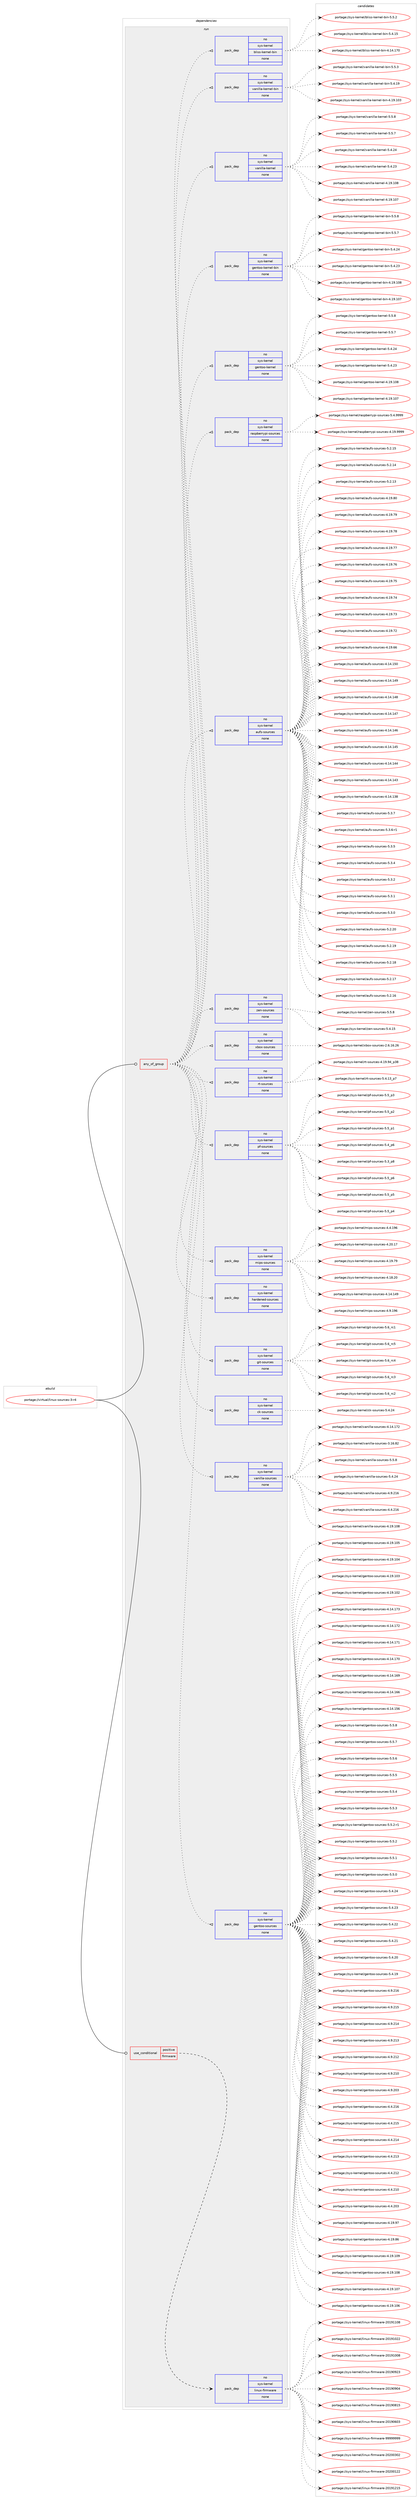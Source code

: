 digraph prolog {

# *************
# Graph options
# *************

newrank=true;
concentrate=true;
compound=true;
graph [rankdir=LR,fontname=Helvetica,fontsize=10,ranksep=1.5];#, ranksep=2.5, nodesep=0.2];
edge  [arrowhead=vee];
node  [fontname=Helvetica,fontsize=10];

# **********
# The ebuild
# **********

subgraph cluster_leftcol {
color=gray;
rank=same;
label=<<i>ebuild</i>>;
id [label="portage://virtual/linux-sources-3-r4", color=red, width=4, href="../virtual/linux-sources-3-r4.svg"];
}

# ****************
# The dependencies
# ****************

subgraph cluster_midcol {
color=gray;
label=<<i>dependencies</i>>;
subgraph cluster_compile {
fillcolor="#eeeeee";
style=filled;
label=<<i>compile</i>>;
}
subgraph cluster_compileandrun {
fillcolor="#eeeeee";
style=filled;
label=<<i>compile and run</i>>;
}
subgraph cluster_run {
fillcolor="#eeeeee";
style=filled;
label=<<i>run</i>>;
subgraph any502 {
dependency21063 [label=<<TABLE BORDER="0" CELLBORDER="1" CELLSPACING="0" CELLPADDING="4"><TR><TD CELLPADDING="10">any_of_group</TD></TR></TABLE>>, shape=none, color=red];subgraph pack17410 {
dependency21064 [label=<<TABLE BORDER="0" CELLBORDER="1" CELLSPACING="0" CELLPADDING="4" WIDTH="220"><TR><TD ROWSPAN="6" CELLPADDING="30">pack_dep</TD></TR><TR><TD WIDTH="110">no</TD></TR><TR><TD>sys-kernel</TD></TR><TR><TD>gentoo-sources</TD></TR><TR><TD>none</TD></TR><TR><TD></TD></TR></TABLE>>, shape=none, color=blue];
}
dependency21063:e -> dependency21064:w [weight=20,style="dotted",arrowhead="oinv"];
subgraph pack17411 {
dependency21065 [label=<<TABLE BORDER="0" CELLBORDER="1" CELLSPACING="0" CELLPADDING="4" WIDTH="220"><TR><TD ROWSPAN="6" CELLPADDING="30">pack_dep</TD></TR><TR><TD WIDTH="110">no</TD></TR><TR><TD>sys-kernel</TD></TR><TR><TD>vanilla-sources</TD></TR><TR><TD>none</TD></TR><TR><TD></TD></TR></TABLE>>, shape=none, color=blue];
}
dependency21063:e -> dependency21065:w [weight=20,style="dotted",arrowhead="oinv"];
subgraph pack17412 {
dependency21066 [label=<<TABLE BORDER="0" CELLBORDER="1" CELLSPACING="0" CELLPADDING="4" WIDTH="220"><TR><TD ROWSPAN="6" CELLPADDING="30">pack_dep</TD></TR><TR><TD WIDTH="110">no</TD></TR><TR><TD>sys-kernel</TD></TR><TR><TD>ck-sources</TD></TR><TR><TD>none</TD></TR><TR><TD></TD></TR></TABLE>>, shape=none, color=blue];
}
dependency21063:e -> dependency21066:w [weight=20,style="dotted",arrowhead="oinv"];
subgraph pack17413 {
dependency21067 [label=<<TABLE BORDER="0" CELLBORDER="1" CELLSPACING="0" CELLPADDING="4" WIDTH="220"><TR><TD ROWSPAN="6" CELLPADDING="30">pack_dep</TD></TR><TR><TD WIDTH="110">no</TD></TR><TR><TD>sys-kernel</TD></TR><TR><TD>git-sources</TD></TR><TR><TD>none</TD></TR><TR><TD></TD></TR></TABLE>>, shape=none, color=blue];
}
dependency21063:e -> dependency21067:w [weight=20,style="dotted",arrowhead="oinv"];
subgraph pack17414 {
dependency21068 [label=<<TABLE BORDER="0" CELLBORDER="1" CELLSPACING="0" CELLPADDING="4" WIDTH="220"><TR><TD ROWSPAN="6" CELLPADDING="30">pack_dep</TD></TR><TR><TD WIDTH="110">no</TD></TR><TR><TD>sys-kernel</TD></TR><TR><TD>hardened-sources</TD></TR><TR><TD>none</TD></TR><TR><TD></TD></TR></TABLE>>, shape=none, color=blue];
}
dependency21063:e -> dependency21068:w [weight=20,style="dotted",arrowhead="oinv"];
subgraph pack17415 {
dependency21069 [label=<<TABLE BORDER="0" CELLBORDER="1" CELLSPACING="0" CELLPADDING="4" WIDTH="220"><TR><TD ROWSPAN="6" CELLPADDING="30">pack_dep</TD></TR><TR><TD WIDTH="110">no</TD></TR><TR><TD>sys-kernel</TD></TR><TR><TD>mips-sources</TD></TR><TR><TD>none</TD></TR><TR><TD></TD></TR></TABLE>>, shape=none, color=blue];
}
dependency21063:e -> dependency21069:w [weight=20,style="dotted",arrowhead="oinv"];
subgraph pack17416 {
dependency21070 [label=<<TABLE BORDER="0" CELLBORDER="1" CELLSPACING="0" CELLPADDING="4" WIDTH="220"><TR><TD ROWSPAN="6" CELLPADDING="30">pack_dep</TD></TR><TR><TD WIDTH="110">no</TD></TR><TR><TD>sys-kernel</TD></TR><TR><TD>pf-sources</TD></TR><TR><TD>none</TD></TR><TR><TD></TD></TR></TABLE>>, shape=none, color=blue];
}
dependency21063:e -> dependency21070:w [weight=20,style="dotted",arrowhead="oinv"];
subgraph pack17417 {
dependency21071 [label=<<TABLE BORDER="0" CELLBORDER="1" CELLSPACING="0" CELLPADDING="4" WIDTH="220"><TR><TD ROWSPAN="6" CELLPADDING="30">pack_dep</TD></TR><TR><TD WIDTH="110">no</TD></TR><TR><TD>sys-kernel</TD></TR><TR><TD>rt-sources</TD></TR><TR><TD>none</TD></TR><TR><TD></TD></TR></TABLE>>, shape=none, color=blue];
}
dependency21063:e -> dependency21071:w [weight=20,style="dotted",arrowhead="oinv"];
subgraph pack17418 {
dependency21072 [label=<<TABLE BORDER="0" CELLBORDER="1" CELLSPACING="0" CELLPADDING="4" WIDTH="220"><TR><TD ROWSPAN="6" CELLPADDING="30">pack_dep</TD></TR><TR><TD WIDTH="110">no</TD></TR><TR><TD>sys-kernel</TD></TR><TR><TD>xbox-sources</TD></TR><TR><TD>none</TD></TR><TR><TD></TD></TR></TABLE>>, shape=none, color=blue];
}
dependency21063:e -> dependency21072:w [weight=20,style="dotted",arrowhead="oinv"];
subgraph pack17419 {
dependency21073 [label=<<TABLE BORDER="0" CELLBORDER="1" CELLSPACING="0" CELLPADDING="4" WIDTH="220"><TR><TD ROWSPAN="6" CELLPADDING="30">pack_dep</TD></TR><TR><TD WIDTH="110">no</TD></TR><TR><TD>sys-kernel</TD></TR><TR><TD>zen-sources</TD></TR><TR><TD>none</TD></TR><TR><TD></TD></TR></TABLE>>, shape=none, color=blue];
}
dependency21063:e -> dependency21073:w [weight=20,style="dotted",arrowhead="oinv"];
subgraph pack17420 {
dependency21074 [label=<<TABLE BORDER="0" CELLBORDER="1" CELLSPACING="0" CELLPADDING="4" WIDTH="220"><TR><TD ROWSPAN="6" CELLPADDING="30">pack_dep</TD></TR><TR><TD WIDTH="110">no</TD></TR><TR><TD>sys-kernel</TD></TR><TR><TD>aufs-sources</TD></TR><TR><TD>none</TD></TR><TR><TD></TD></TR></TABLE>>, shape=none, color=blue];
}
dependency21063:e -> dependency21074:w [weight=20,style="dotted",arrowhead="oinv"];
subgraph pack17421 {
dependency21075 [label=<<TABLE BORDER="0" CELLBORDER="1" CELLSPACING="0" CELLPADDING="4" WIDTH="220"><TR><TD ROWSPAN="6" CELLPADDING="30">pack_dep</TD></TR><TR><TD WIDTH="110">no</TD></TR><TR><TD>sys-kernel</TD></TR><TR><TD>raspberrypi-sources</TD></TR><TR><TD>none</TD></TR><TR><TD></TD></TR></TABLE>>, shape=none, color=blue];
}
dependency21063:e -> dependency21075:w [weight=20,style="dotted",arrowhead="oinv"];
subgraph pack17422 {
dependency21076 [label=<<TABLE BORDER="0" CELLBORDER="1" CELLSPACING="0" CELLPADDING="4" WIDTH="220"><TR><TD ROWSPAN="6" CELLPADDING="30">pack_dep</TD></TR><TR><TD WIDTH="110">no</TD></TR><TR><TD>sys-kernel</TD></TR><TR><TD>gentoo-kernel</TD></TR><TR><TD>none</TD></TR><TR><TD></TD></TR></TABLE>>, shape=none, color=blue];
}
dependency21063:e -> dependency21076:w [weight=20,style="dotted",arrowhead="oinv"];
subgraph pack17423 {
dependency21077 [label=<<TABLE BORDER="0" CELLBORDER="1" CELLSPACING="0" CELLPADDING="4" WIDTH="220"><TR><TD ROWSPAN="6" CELLPADDING="30">pack_dep</TD></TR><TR><TD WIDTH="110">no</TD></TR><TR><TD>sys-kernel</TD></TR><TR><TD>gentoo-kernel-bin</TD></TR><TR><TD>none</TD></TR><TR><TD></TD></TR></TABLE>>, shape=none, color=blue];
}
dependency21063:e -> dependency21077:w [weight=20,style="dotted",arrowhead="oinv"];
subgraph pack17424 {
dependency21078 [label=<<TABLE BORDER="0" CELLBORDER="1" CELLSPACING="0" CELLPADDING="4" WIDTH="220"><TR><TD ROWSPAN="6" CELLPADDING="30">pack_dep</TD></TR><TR><TD WIDTH="110">no</TD></TR><TR><TD>sys-kernel</TD></TR><TR><TD>vanilla-kernel</TD></TR><TR><TD>none</TD></TR><TR><TD></TD></TR></TABLE>>, shape=none, color=blue];
}
dependency21063:e -> dependency21078:w [weight=20,style="dotted",arrowhead="oinv"];
subgraph pack17425 {
dependency21079 [label=<<TABLE BORDER="0" CELLBORDER="1" CELLSPACING="0" CELLPADDING="4" WIDTH="220"><TR><TD ROWSPAN="6" CELLPADDING="30">pack_dep</TD></TR><TR><TD WIDTH="110">no</TD></TR><TR><TD>sys-kernel</TD></TR><TR><TD>vanilla-kernel-bin</TD></TR><TR><TD>none</TD></TR><TR><TD></TD></TR></TABLE>>, shape=none, color=blue];
}
dependency21063:e -> dependency21079:w [weight=20,style="dotted",arrowhead="oinv"];
subgraph pack17426 {
dependency21080 [label=<<TABLE BORDER="0" CELLBORDER="1" CELLSPACING="0" CELLPADDING="4" WIDTH="220"><TR><TD ROWSPAN="6" CELLPADDING="30">pack_dep</TD></TR><TR><TD WIDTH="110">no</TD></TR><TR><TD>sys-kernel</TD></TR><TR><TD>bliss-kernel-bin</TD></TR><TR><TD>none</TD></TR><TR><TD></TD></TR></TABLE>>, shape=none, color=blue];
}
dependency21063:e -> dependency21080:w [weight=20,style="dotted",arrowhead="oinv"];
}
id:e -> dependency21063:w [weight=20,style="solid",arrowhead="odot"];
subgraph cond3141 {
dependency21081 [label=<<TABLE BORDER="0" CELLBORDER="1" CELLSPACING="0" CELLPADDING="4"><TR><TD ROWSPAN="3" CELLPADDING="10">use_conditional</TD></TR><TR><TD>positive</TD></TR><TR><TD>firmware</TD></TR></TABLE>>, shape=none, color=red];
subgraph pack17427 {
dependency21082 [label=<<TABLE BORDER="0" CELLBORDER="1" CELLSPACING="0" CELLPADDING="4" WIDTH="220"><TR><TD ROWSPAN="6" CELLPADDING="30">pack_dep</TD></TR><TR><TD WIDTH="110">no</TD></TR><TR><TD>sys-kernel</TD></TR><TR><TD>linux-firmware</TD></TR><TR><TD>none</TD></TR><TR><TD></TD></TR></TABLE>>, shape=none, color=blue];
}
dependency21081:e -> dependency21082:w [weight=20,style="dashed",arrowhead="vee"];
}
id:e -> dependency21081:w [weight=20,style="solid",arrowhead="odot"];
}
}

# **************
# The candidates
# **************

subgraph cluster_choices {
rank=same;
color=gray;
label=<<i>candidates</i>>;

subgraph choice17410 {
color=black;
nodesep=1;
choice11512111545107101114110101108471031011101161111114511511111711499101115455346534656 [label="portage://sys-kernel/gentoo-sources-5.5.8", color=red, width=4,href="../sys-kernel/gentoo-sources-5.5.8.svg"];
choice11512111545107101114110101108471031011101161111114511511111711499101115455346534655 [label="portage://sys-kernel/gentoo-sources-5.5.7", color=red, width=4,href="../sys-kernel/gentoo-sources-5.5.7.svg"];
choice11512111545107101114110101108471031011101161111114511511111711499101115455346534654 [label="portage://sys-kernel/gentoo-sources-5.5.6", color=red, width=4,href="../sys-kernel/gentoo-sources-5.5.6.svg"];
choice11512111545107101114110101108471031011101161111114511511111711499101115455346534653 [label="portage://sys-kernel/gentoo-sources-5.5.5", color=red, width=4,href="../sys-kernel/gentoo-sources-5.5.5.svg"];
choice11512111545107101114110101108471031011101161111114511511111711499101115455346534652 [label="portage://sys-kernel/gentoo-sources-5.5.4", color=red, width=4,href="../sys-kernel/gentoo-sources-5.5.4.svg"];
choice11512111545107101114110101108471031011101161111114511511111711499101115455346534651 [label="portage://sys-kernel/gentoo-sources-5.5.3", color=red, width=4,href="../sys-kernel/gentoo-sources-5.5.3.svg"];
choice115121115451071011141101011084710310111011611111145115111117114991011154553465346504511449 [label="portage://sys-kernel/gentoo-sources-5.5.2-r1", color=red, width=4,href="../sys-kernel/gentoo-sources-5.5.2-r1.svg"];
choice11512111545107101114110101108471031011101161111114511511111711499101115455346534650 [label="portage://sys-kernel/gentoo-sources-5.5.2", color=red, width=4,href="../sys-kernel/gentoo-sources-5.5.2.svg"];
choice11512111545107101114110101108471031011101161111114511511111711499101115455346534649 [label="portage://sys-kernel/gentoo-sources-5.5.1", color=red, width=4,href="../sys-kernel/gentoo-sources-5.5.1.svg"];
choice11512111545107101114110101108471031011101161111114511511111711499101115455346534648 [label="portage://sys-kernel/gentoo-sources-5.5.0", color=red, width=4,href="../sys-kernel/gentoo-sources-5.5.0.svg"];
choice1151211154510710111411010110847103101110116111111451151111171149910111545534652465052 [label="portage://sys-kernel/gentoo-sources-5.4.24", color=red, width=4,href="../sys-kernel/gentoo-sources-5.4.24.svg"];
choice1151211154510710111411010110847103101110116111111451151111171149910111545534652465051 [label="portage://sys-kernel/gentoo-sources-5.4.23", color=red, width=4,href="../sys-kernel/gentoo-sources-5.4.23.svg"];
choice1151211154510710111411010110847103101110116111111451151111171149910111545534652465050 [label="portage://sys-kernel/gentoo-sources-5.4.22", color=red, width=4,href="../sys-kernel/gentoo-sources-5.4.22.svg"];
choice1151211154510710111411010110847103101110116111111451151111171149910111545534652465049 [label="portage://sys-kernel/gentoo-sources-5.4.21", color=red, width=4,href="../sys-kernel/gentoo-sources-5.4.21.svg"];
choice1151211154510710111411010110847103101110116111111451151111171149910111545534652465048 [label="portage://sys-kernel/gentoo-sources-5.4.20", color=red, width=4,href="../sys-kernel/gentoo-sources-5.4.20.svg"];
choice1151211154510710111411010110847103101110116111111451151111171149910111545534652464957 [label="portage://sys-kernel/gentoo-sources-5.4.19", color=red, width=4,href="../sys-kernel/gentoo-sources-5.4.19.svg"];
choice115121115451071011141101011084710310111011611111145115111117114991011154552465746504954 [label="portage://sys-kernel/gentoo-sources-4.9.216", color=red, width=4,href="../sys-kernel/gentoo-sources-4.9.216.svg"];
choice115121115451071011141101011084710310111011611111145115111117114991011154552465746504953 [label="portage://sys-kernel/gentoo-sources-4.9.215", color=red, width=4,href="../sys-kernel/gentoo-sources-4.9.215.svg"];
choice115121115451071011141101011084710310111011611111145115111117114991011154552465746504952 [label="portage://sys-kernel/gentoo-sources-4.9.214", color=red, width=4,href="../sys-kernel/gentoo-sources-4.9.214.svg"];
choice115121115451071011141101011084710310111011611111145115111117114991011154552465746504951 [label="portage://sys-kernel/gentoo-sources-4.9.213", color=red, width=4,href="../sys-kernel/gentoo-sources-4.9.213.svg"];
choice115121115451071011141101011084710310111011611111145115111117114991011154552465746504950 [label="portage://sys-kernel/gentoo-sources-4.9.212", color=red, width=4,href="../sys-kernel/gentoo-sources-4.9.212.svg"];
choice115121115451071011141101011084710310111011611111145115111117114991011154552465746504948 [label="portage://sys-kernel/gentoo-sources-4.9.210", color=red, width=4,href="../sys-kernel/gentoo-sources-4.9.210.svg"];
choice115121115451071011141101011084710310111011611111145115111117114991011154552465746504851 [label="portage://sys-kernel/gentoo-sources-4.9.203", color=red, width=4,href="../sys-kernel/gentoo-sources-4.9.203.svg"];
choice115121115451071011141101011084710310111011611111145115111117114991011154552465246504954 [label="portage://sys-kernel/gentoo-sources-4.4.216", color=red, width=4,href="../sys-kernel/gentoo-sources-4.4.216.svg"];
choice115121115451071011141101011084710310111011611111145115111117114991011154552465246504953 [label="portage://sys-kernel/gentoo-sources-4.4.215", color=red, width=4,href="../sys-kernel/gentoo-sources-4.4.215.svg"];
choice115121115451071011141101011084710310111011611111145115111117114991011154552465246504952 [label="portage://sys-kernel/gentoo-sources-4.4.214", color=red, width=4,href="../sys-kernel/gentoo-sources-4.4.214.svg"];
choice115121115451071011141101011084710310111011611111145115111117114991011154552465246504951 [label="portage://sys-kernel/gentoo-sources-4.4.213", color=red, width=4,href="../sys-kernel/gentoo-sources-4.4.213.svg"];
choice115121115451071011141101011084710310111011611111145115111117114991011154552465246504950 [label="portage://sys-kernel/gentoo-sources-4.4.212", color=red, width=4,href="../sys-kernel/gentoo-sources-4.4.212.svg"];
choice115121115451071011141101011084710310111011611111145115111117114991011154552465246504948 [label="portage://sys-kernel/gentoo-sources-4.4.210", color=red, width=4,href="../sys-kernel/gentoo-sources-4.4.210.svg"];
choice115121115451071011141101011084710310111011611111145115111117114991011154552465246504851 [label="portage://sys-kernel/gentoo-sources-4.4.203", color=red, width=4,href="../sys-kernel/gentoo-sources-4.4.203.svg"];
choice115121115451071011141101011084710310111011611111145115111117114991011154552464957465755 [label="portage://sys-kernel/gentoo-sources-4.19.97", color=red, width=4,href="../sys-kernel/gentoo-sources-4.19.97.svg"];
choice115121115451071011141101011084710310111011611111145115111117114991011154552464957465654 [label="portage://sys-kernel/gentoo-sources-4.19.86", color=red, width=4,href="../sys-kernel/gentoo-sources-4.19.86.svg"];
choice11512111545107101114110101108471031011101161111114511511111711499101115455246495746494857 [label="portage://sys-kernel/gentoo-sources-4.19.109", color=red, width=4,href="../sys-kernel/gentoo-sources-4.19.109.svg"];
choice11512111545107101114110101108471031011101161111114511511111711499101115455246495746494856 [label="portage://sys-kernel/gentoo-sources-4.19.108", color=red, width=4,href="../sys-kernel/gentoo-sources-4.19.108.svg"];
choice11512111545107101114110101108471031011101161111114511511111711499101115455246495746494855 [label="portage://sys-kernel/gentoo-sources-4.19.107", color=red, width=4,href="../sys-kernel/gentoo-sources-4.19.107.svg"];
choice11512111545107101114110101108471031011101161111114511511111711499101115455246495746494854 [label="portage://sys-kernel/gentoo-sources-4.19.106", color=red, width=4,href="../sys-kernel/gentoo-sources-4.19.106.svg"];
choice11512111545107101114110101108471031011101161111114511511111711499101115455246495746494853 [label="portage://sys-kernel/gentoo-sources-4.19.105", color=red, width=4,href="../sys-kernel/gentoo-sources-4.19.105.svg"];
choice11512111545107101114110101108471031011101161111114511511111711499101115455246495746494852 [label="portage://sys-kernel/gentoo-sources-4.19.104", color=red, width=4,href="../sys-kernel/gentoo-sources-4.19.104.svg"];
choice11512111545107101114110101108471031011101161111114511511111711499101115455246495746494851 [label="portage://sys-kernel/gentoo-sources-4.19.103", color=red, width=4,href="../sys-kernel/gentoo-sources-4.19.103.svg"];
choice11512111545107101114110101108471031011101161111114511511111711499101115455246495746494850 [label="portage://sys-kernel/gentoo-sources-4.19.102", color=red, width=4,href="../sys-kernel/gentoo-sources-4.19.102.svg"];
choice11512111545107101114110101108471031011101161111114511511111711499101115455246495246495551 [label="portage://sys-kernel/gentoo-sources-4.14.173", color=red, width=4,href="../sys-kernel/gentoo-sources-4.14.173.svg"];
choice11512111545107101114110101108471031011101161111114511511111711499101115455246495246495550 [label="portage://sys-kernel/gentoo-sources-4.14.172", color=red, width=4,href="../sys-kernel/gentoo-sources-4.14.172.svg"];
choice11512111545107101114110101108471031011101161111114511511111711499101115455246495246495549 [label="portage://sys-kernel/gentoo-sources-4.14.171", color=red, width=4,href="../sys-kernel/gentoo-sources-4.14.171.svg"];
choice11512111545107101114110101108471031011101161111114511511111711499101115455246495246495548 [label="portage://sys-kernel/gentoo-sources-4.14.170", color=red, width=4,href="../sys-kernel/gentoo-sources-4.14.170.svg"];
choice11512111545107101114110101108471031011101161111114511511111711499101115455246495246495457 [label="portage://sys-kernel/gentoo-sources-4.14.169", color=red, width=4,href="../sys-kernel/gentoo-sources-4.14.169.svg"];
choice11512111545107101114110101108471031011101161111114511511111711499101115455246495246495454 [label="portage://sys-kernel/gentoo-sources-4.14.166", color=red, width=4,href="../sys-kernel/gentoo-sources-4.14.166.svg"];
choice11512111545107101114110101108471031011101161111114511511111711499101115455246495246495354 [label="portage://sys-kernel/gentoo-sources-4.14.156", color=red, width=4,href="../sys-kernel/gentoo-sources-4.14.156.svg"];
dependency21064:e -> choice11512111545107101114110101108471031011101161111114511511111711499101115455346534656:w [style=dotted,weight="100"];
dependency21064:e -> choice11512111545107101114110101108471031011101161111114511511111711499101115455346534655:w [style=dotted,weight="100"];
dependency21064:e -> choice11512111545107101114110101108471031011101161111114511511111711499101115455346534654:w [style=dotted,weight="100"];
dependency21064:e -> choice11512111545107101114110101108471031011101161111114511511111711499101115455346534653:w [style=dotted,weight="100"];
dependency21064:e -> choice11512111545107101114110101108471031011101161111114511511111711499101115455346534652:w [style=dotted,weight="100"];
dependency21064:e -> choice11512111545107101114110101108471031011101161111114511511111711499101115455346534651:w [style=dotted,weight="100"];
dependency21064:e -> choice115121115451071011141101011084710310111011611111145115111117114991011154553465346504511449:w [style=dotted,weight="100"];
dependency21064:e -> choice11512111545107101114110101108471031011101161111114511511111711499101115455346534650:w [style=dotted,weight="100"];
dependency21064:e -> choice11512111545107101114110101108471031011101161111114511511111711499101115455346534649:w [style=dotted,weight="100"];
dependency21064:e -> choice11512111545107101114110101108471031011101161111114511511111711499101115455346534648:w [style=dotted,weight="100"];
dependency21064:e -> choice1151211154510710111411010110847103101110116111111451151111171149910111545534652465052:w [style=dotted,weight="100"];
dependency21064:e -> choice1151211154510710111411010110847103101110116111111451151111171149910111545534652465051:w [style=dotted,weight="100"];
dependency21064:e -> choice1151211154510710111411010110847103101110116111111451151111171149910111545534652465050:w [style=dotted,weight="100"];
dependency21064:e -> choice1151211154510710111411010110847103101110116111111451151111171149910111545534652465049:w [style=dotted,weight="100"];
dependency21064:e -> choice1151211154510710111411010110847103101110116111111451151111171149910111545534652465048:w [style=dotted,weight="100"];
dependency21064:e -> choice1151211154510710111411010110847103101110116111111451151111171149910111545534652464957:w [style=dotted,weight="100"];
dependency21064:e -> choice115121115451071011141101011084710310111011611111145115111117114991011154552465746504954:w [style=dotted,weight="100"];
dependency21064:e -> choice115121115451071011141101011084710310111011611111145115111117114991011154552465746504953:w [style=dotted,weight="100"];
dependency21064:e -> choice115121115451071011141101011084710310111011611111145115111117114991011154552465746504952:w [style=dotted,weight="100"];
dependency21064:e -> choice115121115451071011141101011084710310111011611111145115111117114991011154552465746504951:w [style=dotted,weight="100"];
dependency21064:e -> choice115121115451071011141101011084710310111011611111145115111117114991011154552465746504950:w [style=dotted,weight="100"];
dependency21064:e -> choice115121115451071011141101011084710310111011611111145115111117114991011154552465746504948:w [style=dotted,weight="100"];
dependency21064:e -> choice115121115451071011141101011084710310111011611111145115111117114991011154552465746504851:w [style=dotted,weight="100"];
dependency21064:e -> choice115121115451071011141101011084710310111011611111145115111117114991011154552465246504954:w [style=dotted,weight="100"];
dependency21064:e -> choice115121115451071011141101011084710310111011611111145115111117114991011154552465246504953:w [style=dotted,weight="100"];
dependency21064:e -> choice115121115451071011141101011084710310111011611111145115111117114991011154552465246504952:w [style=dotted,weight="100"];
dependency21064:e -> choice115121115451071011141101011084710310111011611111145115111117114991011154552465246504951:w [style=dotted,weight="100"];
dependency21064:e -> choice115121115451071011141101011084710310111011611111145115111117114991011154552465246504950:w [style=dotted,weight="100"];
dependency21064:e -> choice115121115451071011141101011084710310111011611111145115111117114991011154552465246504948:w [style=dotted,weight="100"];
dependency21064:e -> choice115121115451071011141101011084710310111011611111145115111117114991011154552465246504851:w [style=dotted,weight="100"];
dependency21064:e -> choice115121115451071011141101011084710310111011611111145115111117114991011154552464957465755:w [style=dotted,weight="100"];
dependency21064:e -> choice115121115451071011141101011084710310111011611111145115111117114991011154552464957465654:w [style=dotted,weight="100"];
dependency21064:e -> choice11512111545107101114110101108471031011101161111114511511111711499101115455246495746494857:w [style=dotted,weight="100"];
dependency21064:e -> choice11512111545107101114110101108471031011101161111114511511111711499101115455246495746494856:w [style=dotted,weight="100"];
dependency21064:e -> choice11512111545107101114110101108471031011101161111114511511111711499101115455246495746494855:w [style=dotted,weight="100"];
dependency21064:e -> choice11512111545107101114110101108471031011101161111114511511111711499101115455246495746494854:w [style=dotted,weight="100"];
dependency21064:e -> choice11512111545107101114110101108471031011101161111114511511111711499101115455246495746494853:w [style=dotted,weight="100"];
dependency21064:e -> choice11512111545107101114110101108471031011101161111114511511111711499101115455246495746494852:w [style=dotted,weight="100"];
dependency21064:e -> choice11512111545107101114110101108471031011101161111114511511111711499101115455246495746494851:w [style=dotted,weight="100"];
dependency21064:e -> choice11512111545107101114110101108471031011101161111114511511111711499101115455246495746494850:w [style=dotted,weight="100"];
dependency21064:e -> choice11512111545107101114110101108471031011101161111114511511111711499101115455246495246495551:w [style=dotted,weight="100"];
dependency21064:e -> choice11512111545107101114110101108471031011101161111114511511111711499101115455246495246495550:w [style=dotted,weight="100"];
dependency21064:e -> choice11512111545107101114110101108471031011101161111114511511111711499101115455246495246495549:w [style=dotted,weight="100"];
dependency21064:e -> choice11512111545107101114110101108471031011101161111114511511111711499101115455246495246495548:w [style=dotted,weight="100"];
dependency21064:e -> choice11512111545107101114110101108471031011101161111114511511111711499101115455246495246495457:w [style=dotted,weight="100"];
dependency21064:e -> choice11512111545107101114110101108471031011101161111114511511111711499101115455246495246495454:w [style=dotted,weight="100"];
dependency21064:e -> choice11512111545107101114110101108471031011101161111114511511111711499101115455246495246495354:w [style=dotted,weight="100"];
}
subgraph choice17411 {
color=black;
nodesep=1;
choice115121115451071011141101011084711897110105108108974511511111711499101115455346534656 [label="portage://sys-kernel/vanilla-sources-5.5.8", color=red, width=4,href="../sys-kernel/vanilla-sources-5.5.8.svg"];
choice11512111545107101114110101108471189711010510810897451151111171149910111545534652465052 [label="portage://sys-kernel/vanilla-sources-5.4.24", color=red, width=4,href="../sys-kernel/vanilla-sources-5.4.24.svg"];
choice1151211154510710111411010110847118971101051081089745115111117114991011154552465746504954 [label="portage://sys-kernel/vanilla-sources-4.9.216", color=red, width=4,href="../sys-kernel/vanilla-sources-4.9.216.svg"];
choice1151211154510710111411010110847118971101051081089745115111117114991011154552465246504954 [label="portage://sys-kernel/vanilla-sources-4.4.216", color=red, width=4,href="../sys-kernel/vanilla-sources-4.4.216.svg"];
choice115121115451071011141101011084711897110105108108974511511111711499101115455246495746494856 [label="portage://sys-kernel/vanilla-sources-4.19.108", color=red, width=4,href="../sys-kernel/vanilla-sources-4.19.108.svg"];
choice115121115451071011141101011084711897110105108108974511511111711499101115455246495246495550 [label="portage://sys-kernel/vanilla-sources-4.14.172", color=red, width=4,href="../sys-kernel/vanilla-sources-4.14.172.svg"];
choice1151211154510710111411010110847118971101051081089745115111117114991011154551464954465650 [label="portage://sys-kernel/vanilla-sources-3.16.82", color=red, width=4,href="../sys-kernel/vanilla-sources-3.16.82.svg"];
dependency21065:e -> choice115121115451071011141101011084711897110105108108974511511111711499101115455346534656:w [style=dotted,weight="100"];
dependency21065:e -> choice11512111545107101114110101108471189711010510810897451151111171149910111545534652465052:w [style=dotted,weight="100"];
dependency21065:e -> choice1151211154510710111411010110847118971101051081089745115111117114991011154552465746504954:w [style=dotted,weight="100"];
dependency21065:e -> choice1151211154510710111411010110847118971101051081089745115111117114991011154552465246504954:w [style=dotted,weight="100"];
dependency21065:e -> choice115121115451071011141101011084711897110105108108974511511111711499101115455246495746494856:w [style=dotted,weight="100"];
dependency21065:e -> choice115121115451071011141101011084711897110105108108974511511111711499101115455246495246495550:w [style=dotted,weight="100"];
dependency21065:e -> choice1151211154510710111411010110847118971101051081089745115111117114991011154551464954465650:w [style=dotted,weight="100"];
}
subgraph choice17412 {
color=black;
nodesep=1;
choice115121115451071011141101011084799107451151111171149910111545534652465052 [label="portage://sys-kernel/ck-sources-5.4.24", color=red, width=4,href="../sys-kernel/ck-sources-5.4.24.svg"];
dependency21066:e -> choice115121115451071011141101011084799107451151111171149910111545534652465052:w [style=dotted,weight="100"];
}
subgraph choice17413 {
color=black;
nodesep=1;
choice1151211154510710111411010110847103105116451151111171149910111545534654951149953 [label="portage://sys-kernel/git-sources-5.6_rc5", color=red, width=4,href="../sys-kernel/git-sources-5.6_rc5.svg"];
choice1151211154510710111411010110847103105116451151111171149910111545534654951149952 [label="portage://sys-kernel/git-sources-5.6_rc4", color=red, width=4,href="../sys-kernel/git-sources-5.6_rc4.svg"];
choice1151211154510710111411010110847103105116451151111171149910111545534654951149951 [label="portage://sys-kernel/git-sources-5.6_rc3", color=red, width=4,href="../sys-kernel/git-sources-5.6_rc3.svg"];
choice1151211154510710111411010110847103105116451151111171149910111545534654951149950 [label="portage://sys-kernel/git-sources-5.6_rc2", color=red, width=4,href="../sys-kernel/git-sources-5.6_rc2.svg"];
choice1151211154510710111411010110847103105116451151111171149910111545534654951149949 [label="portage://sys-kernel/git-sources-5.6_rc1", color=red, width=4,href="../sys-kernel/git-sources-5.6_rc1.svg"];
dependency21067:e -> choice1151211154510710111411010110847103105116451151111171149910111545534654951149953:w [style=dotted,weight="100"];
dependency21067:e -> choice1151211154510710111411010110847103105116451151111171149910111545534654951149952:w [style=dotted,weight="100"];
dependency21067:e -> choice1151211154510710111411010110847103105116451151111171149910111545534654951149951:w [style=dotted,weight="100"];
dependency21067:e -> choice1151211154510710111411010110847103105116451151111171149910111545534654951149950:w [style=dotted,weight="100"];
dependency21067:e -> choice1151211154510710111411010110847103105116451151111171149910111545534654951149949:w [style=dotted,weight="100"];
}
subgraph choice17414 {
color=black;
nodesep=1;
}
subgraph choice17415 {
color=black;
nodesep=1;
choice115121115451071011141101011084710910511211545115111117114991011154552465746495754 [label="portage://sys-kernel/mips-sources-4.9.196", color=red, width=4,href="../sys-kernel/mips-sources-4.9.196.svg"];
choice115121115451071011141101011084710910511211545115111117114991011154552465246495754 [label="portage://sys-kernel/mips-sources-4.4.196", color=red, width=4,href="../sys-kernel/mips-sources-4.4.196.svg"];
choice115121115451071011141101011084710910511211545115111117114991011154552465048464955 [label="portage://sys-kernel/mips-sources-4.20.17", color=red, width=4,href="../sys-kernel/mips-sources-4.20.17.svg"];
choice115121115451071011141101011084710910511211545115111117114991011154552464957465557 [label="portage://sys-kernel/mips-sources-4.19.79", color=red, width=4,href="../sys-kernel/mips-sources-4.19.79.svg"];
choice115121115451071011141101011084710910511211545115111117114991011154552464956465048 [label="portage://sys-kernel/mips-sources-4.18.20", color=red, width=4,href="../sys-kernel/mips-sources-4.18.20.svg"];
choice11512111545107101114110101108471091051121154511511111711499101115455246495246495257 [label="portage://sys-kernel/mips-sources-4.14.149", color=red, width=4,href="../sys-kernel/mips-sources-4.14.149.svg"];
dependency21069:e -> choice115121115451071011141101011084710910511211545115111117114991011154552465746495754:w [style=dotted,weight="100"];
dependency21069:e -> choice115121115451071011141101011084710910511211545115111117114991011154552465246495754:w [style=dotted,weight="100"];
dependency21069:e -> choice115121115451071011141101011084710910511211545115111117114991011154552465048464955:w [style=dotted,weight="100"];
dependency21069:e -> choice115121115451071011141101011084710910511211545115111117114991011154552464957465557:w [style=dotted,weight="100"];
dependency21069:e -> choice115121115451071011141101011084710910511211545115111117114991011154552464956465048:w [style=dotted,weight="100"];
dependency21069:e -> choice11512111545107101114110101108471091051121154511511111711499101115455246495246495257:w [style=dotted,weight="100"];
}
subgraph choice17416 {
color=black;
nodesep=1;
choice11512111545107101114110101108471121024511511111711499101115455346539511254 [label="portage://sys-kernel/pf-sources-5.5_p6", color=red, width=4,href="../sys-kernel/pf-sources-5.5_p6.svg"];
choice11512111545107101114110101108471121024511511111711499101115455346539511253 [label="portage://sys-kernel/pf-sources-5.5_p5", color=red, width=4,href="../sys-kernel/pf-sources-5.5_p5.svg"];
choice11512111545107101114110101108471121024511511111711499101115455346539511252 [label="portage://sys-kernel/pf-sources-5.5_p4", color=red, width=4,href="../sys-kernel/pf-sources-5.5_p4.svg"];
choice11512111545107101114110101108471121024511511111711499101115455346539511251 [label="portage://sys-kernel/pf-sources-5.5_p3", color=red, width=4,href="../sys-kernel/pf-sources-5.5_p3.svg"];
choice11512111545107101114110101108471121024511511111711499101115455346539511250 [label="portage://sys-kernel/pf-sources-5.5_p2", color=red, width=4,href="../sys-kernel/pf-sources-5.5_p2.svg"];
choice11512111545107101114110101108471121024511511111711499101115455346539511249 [label="portage://sys-kernel/pf-sources-5.5_p1", color=red, width=4,href="../sys-kernel/pf-sources-5.5_p1.svg"];
choice11512111545107101114110101108471121024511511111711499101115455346529511254 [label="portage://sys-kernel/pf-sources-5.4_p6", color=red, width=4,href="../sys-kernel/pf-sources-5.4_p6.svg"];
choice11512111545107101114110101108471121024511511111711499101115455346519511256 [label="portage://sys-kernel/pf-sources-5.3_p8", color=red, width=4,href="../sys-kernel/pf-sources-5.3_p8.svg"];
dependency21070:e -> choice11512111545107101114110101108471121024511511111711499101115455346539511254:w [style=dotted,weight="100"];
dependency21070:e -> choice11512111545107101114110101108471121024511511111711499101115455346539511253:w [style=dotted,weight="100"];
dependency21070:e -> choice11512111545107101114110101108471121024511511111711499101115455346539511252:w [style=dotted,weight="100"];
dependency21070:e -> choice11512111545107101114110101108471121024511511111711499101115455346539511251:w [style=dotted,weight="100"];
dependency21070:e -> choice11512111545107101114110101108471121024511511111711499101115455346539511250:w [style=dotted,weight="100"];
dependency21070:e -> choice11512111545107101114110101108471121024511511111711499101115455346539511249:w [style=dotted,weight="100"];
dependency21070:e -> choice11512111545107101114110101108471121024511511111711499101115455346529511254:w [style=dotted,weight="100"];
dependency21070:e -> choice11512111545107101114110101108471121024511511111711499101115455346519511256:w [style=dotted,weight="100"];
}
subgraph choice17417 {
color=black;
nodesep=1;
choice11512111545107101114110101108471141164511511111711499101115455346524649519511255 [label="portage://sys-kernel/rt-sources-5.4.13_p7", color=red, width=4,href="../sys-kernel/rt-sources-5.4.13_p7.svg"];
choice115121115451071011141101011084711411645115111117114991011154552464957465752951125156 [label="portage://sys-kernel/rt-sources-4.19.94_p38", color=red, width=4,href="../sys-kernel/rt-sources-4.19.94_p38.svg"];
dependency21071:e -> choice11512111545107101114110101108471141164511511111711499101115455346524649519511255:w [style=dotted,weight="100"];
dependency21071:e -> choice115121115451071011141101011084711411645115111117114991011154552464957465752951125156:w [style=dotted,weight="100"];
}
subgraph choice17418 {
color=black;
nodesep=1;
choice115121115451071011141101011084712098111120451151111171149910111545504654464954465054 [label="portage://sys-kernel/xbox-sources-2.6.16.26", color=red, width=4,href="../sys-kernel/xbox-sources-2.6.16.26.svg"];
dependency21072:e -> choice115121115451071011141101011084712098111120451151111171149910111545504654464954465054:w [style=dotted,weight="100"];
}
subgraph choice17419 {
color=black;
nodesep=1;
choice11512111545107101114110101108471221011104511511111711499101115455346534656 [label="portage://sys-kernel/zen-sources-5.5.8", color=red, width=4,href="../sys-kernel/zen-sources-5.5.8.svg"];
choice1151211154510710111411010110847122101110451151111171149910111545534652464953 [label="portage://sys-kernel/zen-sources-5.4.15", color=red, width=4,href="../sys-kernel/zen-sources-5.4.15.svg"];
dependency21073:e -> choice11512111545107101114110101108471221011104511511111711499101115455346534656:w [style=dotted,weight="100"];
dependency21073:e -> choice1151211154510710111411010110847122101110451151111171149910111545534652464953:w [style=dotted,weight="100"];
}
subgraph choice17420 {
color=black;
nodesep=1;
choice1151211154510710111411010110847971171021154511511111711499101115455346514655 [label="portage://sys-kernel/aufs-sources-5.3.7", color=red, width=4,href="../sys-kernel/aufs-sources-5.3.7.svg"];
choice11512111545107101114110101108479711710211545115111117114991011154553465146544511449 [label="portage://sys-kernel/aufs-sources-5.3.6-r1", color=red, width=4,href="../sys-kernel/aufs-sources-5.3.6-r1.svg"];
choice1151211154510710111411010110847971171021154511511111711499101115455346514653 [label="portage://sys-kernel/aufs-sources-5.3.5", color=red, width=4,href="../sys-kernel/aufs-sources-5.3.5.svg"];
choice1151211154510710111411010110847971171021154511511111711499101115455346514652 [label="portage://sys-kernel/aufs-sources-5.3.4", color=red, width=4,href="../sys-kernel/aufs-sources-5.3.4.svg"];
choice1151211154510710111411010110847971171021154511511111711499101115455346514650 [label="portage://sys-kernel/aufs-sources-5.3.2", color=red, width=4,href="../sys-kernel/aufs-sources-5.3.2.svg"];
choice1151211154510710111411010110847971171021154511511111711499101115455346514649 [label="portage://sys-kernel/aufs-sources-5.3.1", color=red, width=4,href="../sys-kernel/aufs-sources-5.3.1.svg"];
choice1151211154510710111411010110847971171021154511511111711499101115455346514648 [label="portage://sys-kernel/aufs-sources-5.3.0", color=red, width=4,href="../sys-kernel/aufs-sources-5.3.0.svg"];
choice115121115451071011141101011084797117102115451151111171149910111545534650465048 [label="portage://sys-kernel/aufs-sources-5.2.20", color=red, width=4,href="../sys-kernel/aufs-sources-5.2.20.svg"];
choice115121115451071011141101011084797117102115451151111171149910111545534650464957 [label="portage://sys-kernel/aufs-sources-5.2.19", color=red, width=4,href="../sys-kernel/aufs-sources-5.2.19.svg"];
choice115121115451071011141101011084797117102115451151111171149910111545534650464956 [label="portage://sys-kernel/aufs-sources-5.2.18", color=red, width=4,href="../sys-kernel/aufs-sources-5.2.18.svg"];
choice115121115451071011141101011084797117102115451151111171149910111545534650464955 [label="portage://sys-kernel/aufs-sources-5.2.17", color=red, width=4,href="../sys-kernel/aufs-sources-5.2.17.svg"];
choice115121115451071011141101011084797117102115451151111171149910111545534650464954 [label="portage://sys-kernel/aufs-sources-5.2.16", color=red, width=4,href="../sys-kernel/aufs-sources-5.2.16.svg"];
choice115121115451071011141101011084797117102115451151111171149910111545534650464953 [label="portage://sys-kernel/aufs-sources-5.2.15", color=red, width=4,href="../sys-kernel/aufs-sources-5.2.15.svg"];
choice115121115451071011141101011084797117102115451151111171149910111545534650464952 [label="portage://sys-kernel/aufs-sources-5.2.14", color=red, width=4,href="../sys-kernel/aufs-sources-5.2.14.svg"];
choice115121115451071011141101011084797117102115451151111171149910111545534650464951 [label="portage://sys-kernel/aufs-sources-5.2.13", color=red, width=4,href="../sys-kernel/aufs-sources-5.2.13.svg"];
choice11512111545107101114110101108479711710211545115111117114991011154552464957465648 [label="portage://sys-kernel/aufs-sources-4.19.80", color=red, width=4,href="../sys-kernel/aufs-sources-4.19.80.svg"];
choice11512111545107101114110101108479711710211545115111117114991011154552464957465557 [label="portage://sys-kernel/aufs-sources-4.19.79", color=red, width=4,href="../sys-kernel/aufs-sources-4.19.79.svg"];
choice11512111545107101114110101108479711710211545115111117114991011154552464957465556 [label="portage://sys-kernel/aufs-sources-4.19.78", color=red, width=4,href="../sys-kernel/aufs-sources-4.19.78.svg"];
choice11512111545107101114110101108479711710211545115111117114991011154552464957465555 [label="portage://sys-kernel/aufs-sources-4.19.77", color=red, width=4,href="../sys-kernel/aufs-sources-4.19.77.svg"];
choice11512111545107101114110101108479711710211545115111117114991011154552464957465554 [label="portage://sys-kernel/aufs-sources-4.19.76", color=red, width=4,href="../sys-kernel/aufs-sources-4.19.76.svg"];
choice11512111545107101114110101108479711710211545115111117114991011154552464957465553 [label="portage://sys-kernel/aufs-sources-4.19.75", color=red, width=4,href="../sys-kernel/aufs-sources-4.19.75.svg"];
choice11512111545107101114110101108479711710211545115111117114991011154552464957465552 [label="portage://sys-kernel/aufs-sources-4.19.74", color=red, width=4,href="../sys-kernel/aufs-sources-4.19.74.svg"];
choice11512111545107101114110101108479711710211545115111117114991011154552464957465551 [label="portage://sys-kernel/aufs-sources-4.19.73", color=red, width=4,href="../sys-kernel/aufs-sources-4.19.73.svg"];
choice11512111545107101114110101108479711710211545115111117114991011154552464957465550 [label="portage://sys-kernel/aufs-sources-4.19.72", color=red, width=4,href="../sys-kernel/aufs-sources-4.19.72.svg"];
choice11512111545107101114110101108479711710211545115111117114991011154552464957465454 [label="portage://sys-kernel/aufs-sources-4.19.66", color=red, width=4,href="../sys-kernel/aufs-sources-4.19.66.svg"];
choice1151211154510710111411010110847971171021154511511111711499101115455246495246495348 [label="portage://sys-kernel/aufs-sources-4.14.150", color=red, width=4,href="../sys-kernel/aufs-sources-4.14.150.svg"];
choice1151211154510710111411010110847971171021154511511111711499101115455246495246495257 [label="portage://sys-kernel/aufs-sources-4.14.149", color=red, width=4,href="../sys-kernel/aufs-sources-4.14.149.svg"];
choice1151211154510710111411010110847971171021154511511111711499101115455246495246495256 [label="portage://sys-kernel/aufs-sources-4.14.148", color=red, width=4,href="../sys-kernel/aufs-sources-4.14.148.svg"];
choice1151211154510710111411010110847971171021154511511111711499101115455246495246495255 [label="portage://sys-kernel/aufs-sources-4.14.147", color=red, width=4,href="../sys-kernel/aufs-sources-4.14.147.svg"];
choice1151211154510710111411010110847971171021154511511111711499101115455246495246495254 [label="portage://sys-kernel/aufs-sources-4.14.146", color=red, width=4,href="../sys-kernel/aufs-sources-4.14.146.svg"];
choice1151211154510710111411010110847971171021154511511111711499101115455246495246495253 [label="portage://sys-kernel/aufs-sources-4.14.145", color=red, width=4,href="../sys-kernel/aufs-sources-4.14.145.svg"];
choice1151211154510710111411010110847971171021154511511111711499101115455246495246495252 [label="portage://sys-kernel/aufs-sources-4.14.144", color=red, width=4,href="../sys-kernel/aufs-sources-4.14.144.svg"];
choice1151211154510710111411010110847971171021154511511111711499101115455246495246495251 [label="portage://sys-kernel/aufs-sources-4.14.143", color=red, width=4,href="../sys-kernel/aufs-sources-4.14.143.svg"];
choice1151211154510710111411010110847971171021154511511111711499101115455246495246495156 [label="portage://sys-kernel/aufs-sources-4.14.138", color=red, width=4,href="../sys-kernel/aufs-sources-4.14.138.svg"];
dependency21074:e -> choice1151211154510710111411010110847971171021154511511111711499101115455346514655:w [style=dotted,weight="100"];
dependency21074:e -> choice11512111545107101114110101108479711710211545115111117114991011154553465146544511449:w [style=dotted,weight="100"];
dependency21074:e -> choice1151211154510710111411010110847971171021154511511111711499101115455346514653:w [style=dotted,weight="100"];
dependency21074:e -> choice1151211154510710111411010110847971171021154511511111711499101115455346514652:w [style=dotted,weight="100"];
dependency21074:e -> choice1151211154510710111411010110847971171021154511511111711499101115455346514650:w [style=dotted,weight="100"];
dependency21074:e -> choice1151211154510710111411010110847971171021154511511111711499101115455346514649:w [style=dotted,weight="100"];
dependency21074:e -> choice1151211154510710111411010110847971171021154511511111711499101115455346514648:w [style=dotted,weight="100"];
dependency21074:e -> choice115121115451071011141101011084797117102115451151111171149910111545534650465048:w [style=dotted,weight="100"];
dependency21074:e -> choice115121115451071011141101011084797117102115451151111171149910111545534650464957:w [style=dotted,weight="100"];
dependency21074:e -> choice115121115451071011141101011084797117102115451151111171149910111545534650464956:w [style=dotted,weight="100"];
dependency21074:e -> choice115121115451071011141101011084797117102115451151111171149910111545534650464955:w [style=dotted,weight="100"];
dependency21074:e -> choice115121115451071011141101011084797117102115451151111171149910111545534650464954:w [style=dotted,weight="100"];
dependency21074:e -> choice115121115451071011141101011084797117102115451151111171149910111545534650464953:w [style=dotted,weight="100"];
dependency21074:e -> choice115121115451071011141101011084797117102115451151111171149910111545534650464952:w [style=dotted,weight="100"];
dependency21074:e -> choice115121115451071011141101011084797117102115451151111171149910111545534650464951:w [style=dotted,weight="100"];
dependency21074:e -> choice11512111545107101114110101108479711710211545115111117114991011154552464957465648:w [style=dotted,weight="100"];
dependency21074:e -> choice11512111545107101114110101108479711710211545115111117114991011154552464957465557:w [style=dotted,weight="100"];
dependency21074:e -> choice11512111545107101114110101108479711710211545115111117114991011154552464957465556:w [style=dotted,weight="100"];
dependency21074:e -> choice11512111545107101114110101108479711710211545115111117114991011154552464957465555:w [style=dotted,weight="100"];
dependency21074:e -> choice11512111545107101114110101108479711710211545115111117114991011154552464957465554:w [style=dotted,weight="100"];
dependency21074:e -> choice11512111545107101114110101108479711710211545115111117114991011154552464957465553:w [style=dotted,weight="100"];
dependency21074:e -> choice11512111545107101114110101108479711710211545115111117114991011154552464957465552:w [style=dotted,weight="100"];
dependency21074:e -> choice11512111545107101114110101108479711710211545115111117114991011154552464957465551:w [style=dotted,weight="100"];
dependency21074:e -> choice11512111545107101114110101108479711710211545115111117114991011154552464957465550:w [style=dotted,weight="100"];
dependency21074:e -> choice11512111545107101114110101108479711710211545115111117114991011154552464957465454:w [style=dotted,weight="100"];
dependency21074:e -> choice1151211154510710111411010110847971171021154511511111711499101115455246495246495348:w [style=dotted,weight="100"];
dependency21074:e -> choice1151211154510710111411010110847971171021154511511111711499101115455246495246495257:w [style=dotted,weight="100"];
dependency21074:e -> choice1151211154510710111411010110847971171021154511511111711499101115455246495246495256:w [style=dotted,weight="100"];
dependency21074:e -> choice1151211154510710111411010110847971171021154511511111711499101115455246495246495255:w [style=dotted,weight="100"];
dependency21074:e -> choice1151211154510710111411010110847971171021154511511111711499101115455246495246495254:w [style=dotted,weight="100"];
dependency21074:e -> choice1151211154510710111411010110847971171021154511511111711499101115455246495246495253:w [style=dotted,weight="100"];
dependency21074:e -> choice1151211154510710111411010110847971171021154511511111711499101115455246495246495252:w [style=dotted,weight="100"];
dependency21074:e -> choice1151211154510710111411010110847971171021154511511111711499101115455246495246495251:w [style=dotted,weight="100"];
dependency21074:e -> choice1151211154510710111411010110847971171021154511511111711499101115455246495246495156:w [style=dotted,weight="100"];
}
subgraph choice17421 {
color=black;
nodesep=1;
choice115121115451071011141101011084711497115112981011141141211121054511511111711499101115455346524657575757 [label="portage://sys-kernel/raspberrypi-sources-5.4.9999", color=red, width=4,href="../sys-kernel/raspberrypi-sources-5.4.9999.svg"];
choice11512111545107101114110101108471149711511298101114114121112105451151111171149910111545524649574657575757 [label="portage://sys-kernel/raspberrypi-sources-4.19.9999", color=red, width=4,href="../sys-kernel/raspberrypi-sources-4.19.9999.svg"];
dependency21075:e -> choice115121115451071011141101011084711497115112981011141141211121054511511111711499101115455346524657575757:w [style=dotted,weight="100"];
dependency21075:e -> choice11512111545107101114110101108471149711511298101114114121112105451151111171149910111545524649574657575757:w [style=dotted,weight="100"];
}
subgraph choice17422 {
color=black;
nodesep=1;
choice115121115451071011141101011084710310111011611111145107101114110101108455346534656 [label="portage://sys-kernel/gentoo-kernel-5.5.8", color=red, width=4,href="../sys-kernel/gentoo-kernel-5.5.8.svg"];
choice115121115451071011141101011084710310111011611111145107101114110101108455346534655 [label="portage://sys-kernel/gentoo-kernel-5.5.7", color=red, width=4,href="../sys-kernel/gentoo-kernel-5.5.7.svg"];
choice11512111545107101114110101108471031011101161111114510710111411010110845534652465052 [label="portage://sys-kernel/gentoo-kernel-5.4.24", color=red, width=4,href="../sys-kernel/gentoo-kernel-5.4.24.svg"];
choice11512111545107101114110101108471031011101161111114510710111411010110845534652465051 [label="portage://sys-kernel/gentoo-kernel-5.4.23", color=red, width=4,href="../sys-kernel/gentoo-kernel-5.4.23.svg"];
choice115121115451071011141101011084710310111011611111145107101114110101108455246495746494856 [label="portage://sys-kernel/gentoo-kernel-4.19.108", color=red, width=4,href="../sys-kernel/gentoo-kernel-4.19.108.svg"];
choice115121115451071011141101011084710310111011611111145107101114110101108455246495746494855 [label="portage://sys-kernel/gentoo-kernel-4.19.107", color=red, width=4,href="../sys-kernel/gentoo-kernel-4.19.107.svg"];
dependency21076:e -> choice115121115451071011141101011084710310111011611111145107101114110101108455346534656:w [style=dotted,weight="100"];
dependency21076:e -> choice115121115451071011141101011084710310111011611111145107101114110101108455346534655:w [style=dotted,weight="100"];
dependency21076:e -> choice11512111545107101114110101108471031011101161111114510710111411010110845534652465052:w [style=dotted,weight="100"];
dependency21076:e -> choice11512111545107101114110101108471031011101161111114510710111411010110845534652465051:w [style=dotted,weight="100"];
dependency21076:e -> choice115121115451071011141101011084710310111011611111145107101114110101108455246495746494856:w [style=dotted,weight="100"];
dependency21076:e -> choice115121115451071011141101011084710310111011611111145107101114110101108455246495746494855:w [style=dotted,weight="100"];
}
subgraph choice17423 {
color=black;
nodesep=1;
choice1151211154510710111411010110847103101110116111111451071011141101011084598105110455346534656 [label="portage://sys-kernel/gentoo-kernel-bin-5.5.8", color=red, width=4,href="../sys-kernel/gentoo-kernel-bin-5.5.8.svg"];
choice1151211154510710111411010110847103101110116111111451071011141101011084598105110455346534655 [label="portage://sys-kernel/gentoo-kernel-bin-5.5.7", color=red, width=4,href="../sys-kernel/gentoo-kernel-bin-5.5.7.svg"];
choice115121115451071011141101011084710310111011611111145107101114110101108459810511045534652465052 [label="portage://sys-kernel/gentoo-kernel-bin-5.4.24", color=red, width=4,href="../sys-kernel/gentoo-kernel-bin-5.4.24.svg"];
choice115121115451071011141101011084710310111011611111145107101114110101108459810511045534652465051 [label="portage://sys-kernel/gentoo-kernel-bin-5.4.23", color=red, width=4,href="../sys-kernel/gentoo-kernel-bin-5.4.23.svg"];
choice1151211154510710111411010110847103101110116111111451071011141101011084598105110455246495746494856 [label="portage://sys-kernel/gentoo-kernel-bin-4.19.108", color=red, width=4,href="../sys-kernel/gentoo-kernel-bin-4.19.108.svg"];
choice1151211154510710111411010110847103101110116111111451071011141101011084598105110455246495746494855 [label="portage://sys-kernel/gentoo-kernel-bin-4.19.107", color=red, width=4,href="../sys-kernel/gentoo-kernel-bin-4.19.107.svg"];
dependency21077:e -> choice1151211154510710111411010110847103101110116111111451071011141101011084598105110455346534656:w [style=dotted,weight="100"];
dependency21077:e -> choice1151211154510710111411010110847103101110116111111451071011141101011084598105110455346534655:w [style=dotted,weight="100"];
dependency21077:e -> choice115121115451071011141101011084710310111011611111145107101114110101108459810511045534652465052:w [style=dotted,weight="100"];
dependency21077:e -> choice115121115451071011141101011084710310111011611111145107101114110101108459810511045534652465051:w [style=dotted,weight="100"];
dependency21077:e -> choice1151211154510710111411010110847103101110116111111451071011141101011084598105110455246495746494856:w [style=dotted,weight="100"];
dependency21077:e -> choice1151211154510710111411010110847103101110116111111451071011141101011084598105110455246495746494855:w [style=dotted,weight="100"];
}
subgraph choice17424 {
color=black;
nodesep=1;
choice1151211154510710111411010110847118971101051081089745107101114110101108455346534656 [label="portage://sys-kernel/vanilla-kernel-5.5.8", color=red, width=4,href="../sys-kernel/vanilla-kernel-5.5.8.svg"];
choice1151211154510710111411010110847118971101051081089745107101114110101108455346534655 [label="portage://sys-kernel/vanilla-kernel-5.5.7", color=red, width=4,href="../sys-kernel/vanilla-kernel-5.5.7.svg"];
choice115121115451071011141101011084711897110105108108974510710111411010110845534652465052 [label="portage://sys-kernel/vanilla-kernel-5.4.24", color=red, width=4,href="../sys-kernel/vanilla-kernel-5.4.24.svg"];
choice115121115451071011141101011084711897110105108108974510710111411010110845534652465051 [label="portage://sys-kernel/vanilla-kernel-5.4.23", color=red, width=4,href="../sys-kernel/vanilla-kernel-5.4.23.svg"];
choice1151211154510710111411010110847118971101051081089745107101114110101108455246495746494856 [label="portage://sys-kernel/vanilla-kernel-4.19.108", color=red, width=4,href="../sys-kernel/vanilla-kernel-4.19.108.svg"];
choice1151211154510710111411010110847118971101051081089745107101114110101108455246495746494855 [label="portage://sys-kernel/vanilla-kernel-4.19.107", color=red, width=4,href="../sys-kernel/vanilla-kernel-4.19.107.svg"];
dependency21078:e -> choice1151211154510710111411010110847118971101051081089745107101114110101108455346534656:w [style=dotted,weight="100"];
dependency21078:e -> choice1151211154510710111411010110847118971101051081089745107101114110101108455346534655:w [style=dotted,weight="100"];
dependency21078:e -> choice115121115451071011141101011084711897110105108108974510710111411010110845534652465052:w [style=dotted,weight="100"];
dependency21078:e -> choice115121115451071011141101011084711897110105108108974510710111411010110845534652465051:w [style=dotted,weight="100"];
dependency21078:e -> choice1151211154510710111411010110847118971101051081089745107101114110101108455246495746494856:w [style=dotted,weight="100"];
dependency21078:e -> choice1151211154510710111411010110847118971101051081089745107101114110101108455246495746494855:w [style=dotted,weight="100"];
}
subgraph choice17425 {
color=black;
nodesep=1;
choice11512111545107101114110101108471189711010510810897451071011141101011084598105110455346534651 [label="portage://sys-kernel/vanilla-kernel-bin-5.5.3", color=red, width=4,href="../sys-kernel/vanilla-kernel-bin-5.5.3.svg"];
choice1151211154510710111411010110847118971101051081089745107101114110101108459810511045534652464957 [label="portage://sys-kernel/vanilla-kernel-bin-5.4.19", color=red, width=4,href="../sys-kernel/vanilla-kernel-bin-5.4.19.svg"];
choice11512111545107101114110101108471189711010510810897451071011141101011084598105110455246495746494851 [label="portage://sys-kernel/vanilla-kernel-bin-4.19.103", color=red, width=4,href="../sys-kernel/vanilla-kernel-bin-4.19.103.svg"];
dependency21079:e -> choice11512111545107101114110101108471189711010510810897451071011141101011084598105110455346534651:w [style=dotted,weight="100"];
dependency21079:e -> choice1151211154510710111411010110847118971101051081089745107101114110101108459810511045534652464957:w [style=dotted,weight="100"];
dependency21079:e -> choice11512111545107101114110101108471189711010510810897451071011141101011084598105110455246495746494851:w [style=dotted,weight="100"];
}
subgraph choice17426 {
color=black;
nodesep=1;
choice115121115451071011141101011084798108105115115451071011141101011084598105110455346534650 [label="portage://sys-kernel/bliss-kernel-bin-5.5.2", color=red, width=4,href="../sys-kernel/bliss-kernel-bin-5.5.2.svg"];
choice11512111545107101114110101108479810810511511545107101114110101108459810511045534652464953 [label="portage://sys-kernel/bliss-kernel-bin-5.4.15", color=red, width=4,href="../sys-kernel/bliss-kernel-bin-5.4.15.svg"];
choice115121115451071011141101011084798108105115115451071011141101011084598105110455246495246495548 [label="portage://sys-kernel/bliss-kernel-bin-4.14.170", color=red, width=4,href="../sys-kernel/bliss-kernel-bin-4.14.170.svg"];
dependency21080:e -> choice115121115451071011141101011084798108105115115451071011141101011084598105110455346534650:w [style=dotted,weight="100"];
dependency21080:e -> choice11512111545107101114110101108479810810511511545107101114110101108459810511045534652464953:w [style=dotted,weight="100"];
dependency21080:e -> choice115121115451071011141101011084798108105115115451071011141101011084598105110455246495246495548:w [style=dotted,weight="100"];
}
subgraph choice17427 {
color=black;
nodesep=1;
choice11512111545107101114110101108471081051101171204510210511410911997114101455757575757575757 [label="portage://sys-kernel/linux-firmware-99999999", color=red, width=4,href="../sys-kernel/linux-firmware-99999999.svg"];
choice11512111545107101114110101108471081051101171204510210511410911997114101455048504848514850 [label="portage://sys-kernel/linux-firmware-20200302", color=red, width=4,href="../sys-kernel/linux-firmware-20200302.svg"];
choice11512111545107101114110101108471081051101171204510210511410911997114101455048504848495050 [label="portage://sys-kernel/linux-firmware-20200122", color=red, width=4,href="../sys-kernel/linux-firmware-20200122.svg"];
choice11512111545107101114110101108471081051101171204510210511410911997114101455048495749504953 [label="portage://sys-kernel/linux-firmware-20191215", color=red, width=4,href="../sys-kernel/linux-firmware-20191215.svg"];
choice11512111545107101114110101108471081051101171204510210511410911997114101455048495749494856 [label="portage://sys-kernel/linux-firmware-20191108", color=red, width=4,href="../sys-kernel/linux-firmware-20191108.svg"];
choice11512111545107101114110101108471081051101171204510210511410911997114101455048495749485050 [label="portage://sys-kernel/linux-firmware-20191022", color=red, width=4,href="../sys-kernel/linux-firmware-20191022.svg"];
choice11512111545107101114110101108471081051101171204510210511410911997114101455048495749484856 [label="portage://sys-kernel/linux-firmware-20191008", color=red, width=4,href="../sys-kernel/linux-firmware-20191008.svg"];
choice11512111545107101114110101108471081051101171204510210511410911997114101455048495748575051 [label="portage://sys-kernel/linux-firmware-20190923", color=red, width=4,href="../sys-kernel/linux-firmware-20190923.svg"];
choice11512111545107101114110101108471081051101171204510210511410911997114101455048495748574852 [label="portage://sys-kernel/linux-firmware-20190904", color=red, width=4,href="../sys-kernel/linux-firmware-20190904.svg"];
choice11512111545107101114110101108471081051101171204510210511410911997114101455048495748564953 [label="portage://sys-kernel/linux-firmware-20190815", color=red, width=4,href="../sys-kernel/linux-firmware-20190815.svg"];
choice11512111545107101114110101108471081051101171204510210511410911997114101455048495748544851 [label="portage://sys-kernel/linux-firmware-20190603", color=red, width=4,href="../sys-kernel/linux-firmware-20190603.svg"];
dependency21082:e -> choice11512111545107101114110101108471081051101171204510210511410911997114101455757575757575757:w [style=dotted,weight="100"];
dependency21082:e -> choice11512111545107101114110101108471081051101171204510210511410911997114101455048504848514850:w [style=dotted,weight="100"];
dependency21082:e -> choice11512111545107101114110101108471081051101171204510210511410911997114101455048504848495050:w [style=dotted,weight="100"];
dependency21082:e -> choice11512111545107101114110101108471081051101171204510210511410911997114101455048495749504953:w [style=dotted,weight="100"];
dependency21082:e -> choice11512111545107101114110101108471081051101171204510210511410911997114101455048495749494856:w [style=dotted,weight="100"];
dependency21082:e -> choice11512111545107101114110101108471081051101171204510210511410911997114101455048495749485050:w [style=dotted,weight="100"];
dependency21082:e -> choice11512111545107101114110101108471081051101171204510210511410911997114101455048495749484856:w [style=dotted,weight="100"];
dependency21082:e -> choice11512111545107101114110101108471081051101171204510210511410911997114101455048495748575051:w [style=dotted,weight="100"];
dependency21082:e -> choice11512111545107101114110101108471081051101171204510210511410911997114101455048495748574852:w [style=dotted,weight="100"];
dependency21082:e -> choice11512111545107101114110101108471081051101171204510210511410911997114101455048495748564953:w [style=dotted,weight="100"];
dependency21082:e -> choice11512111545107101114110101108471081051101171204510210511410911997114101455048495748544851:w [style=dotted,weight="100"];
}
}

}

